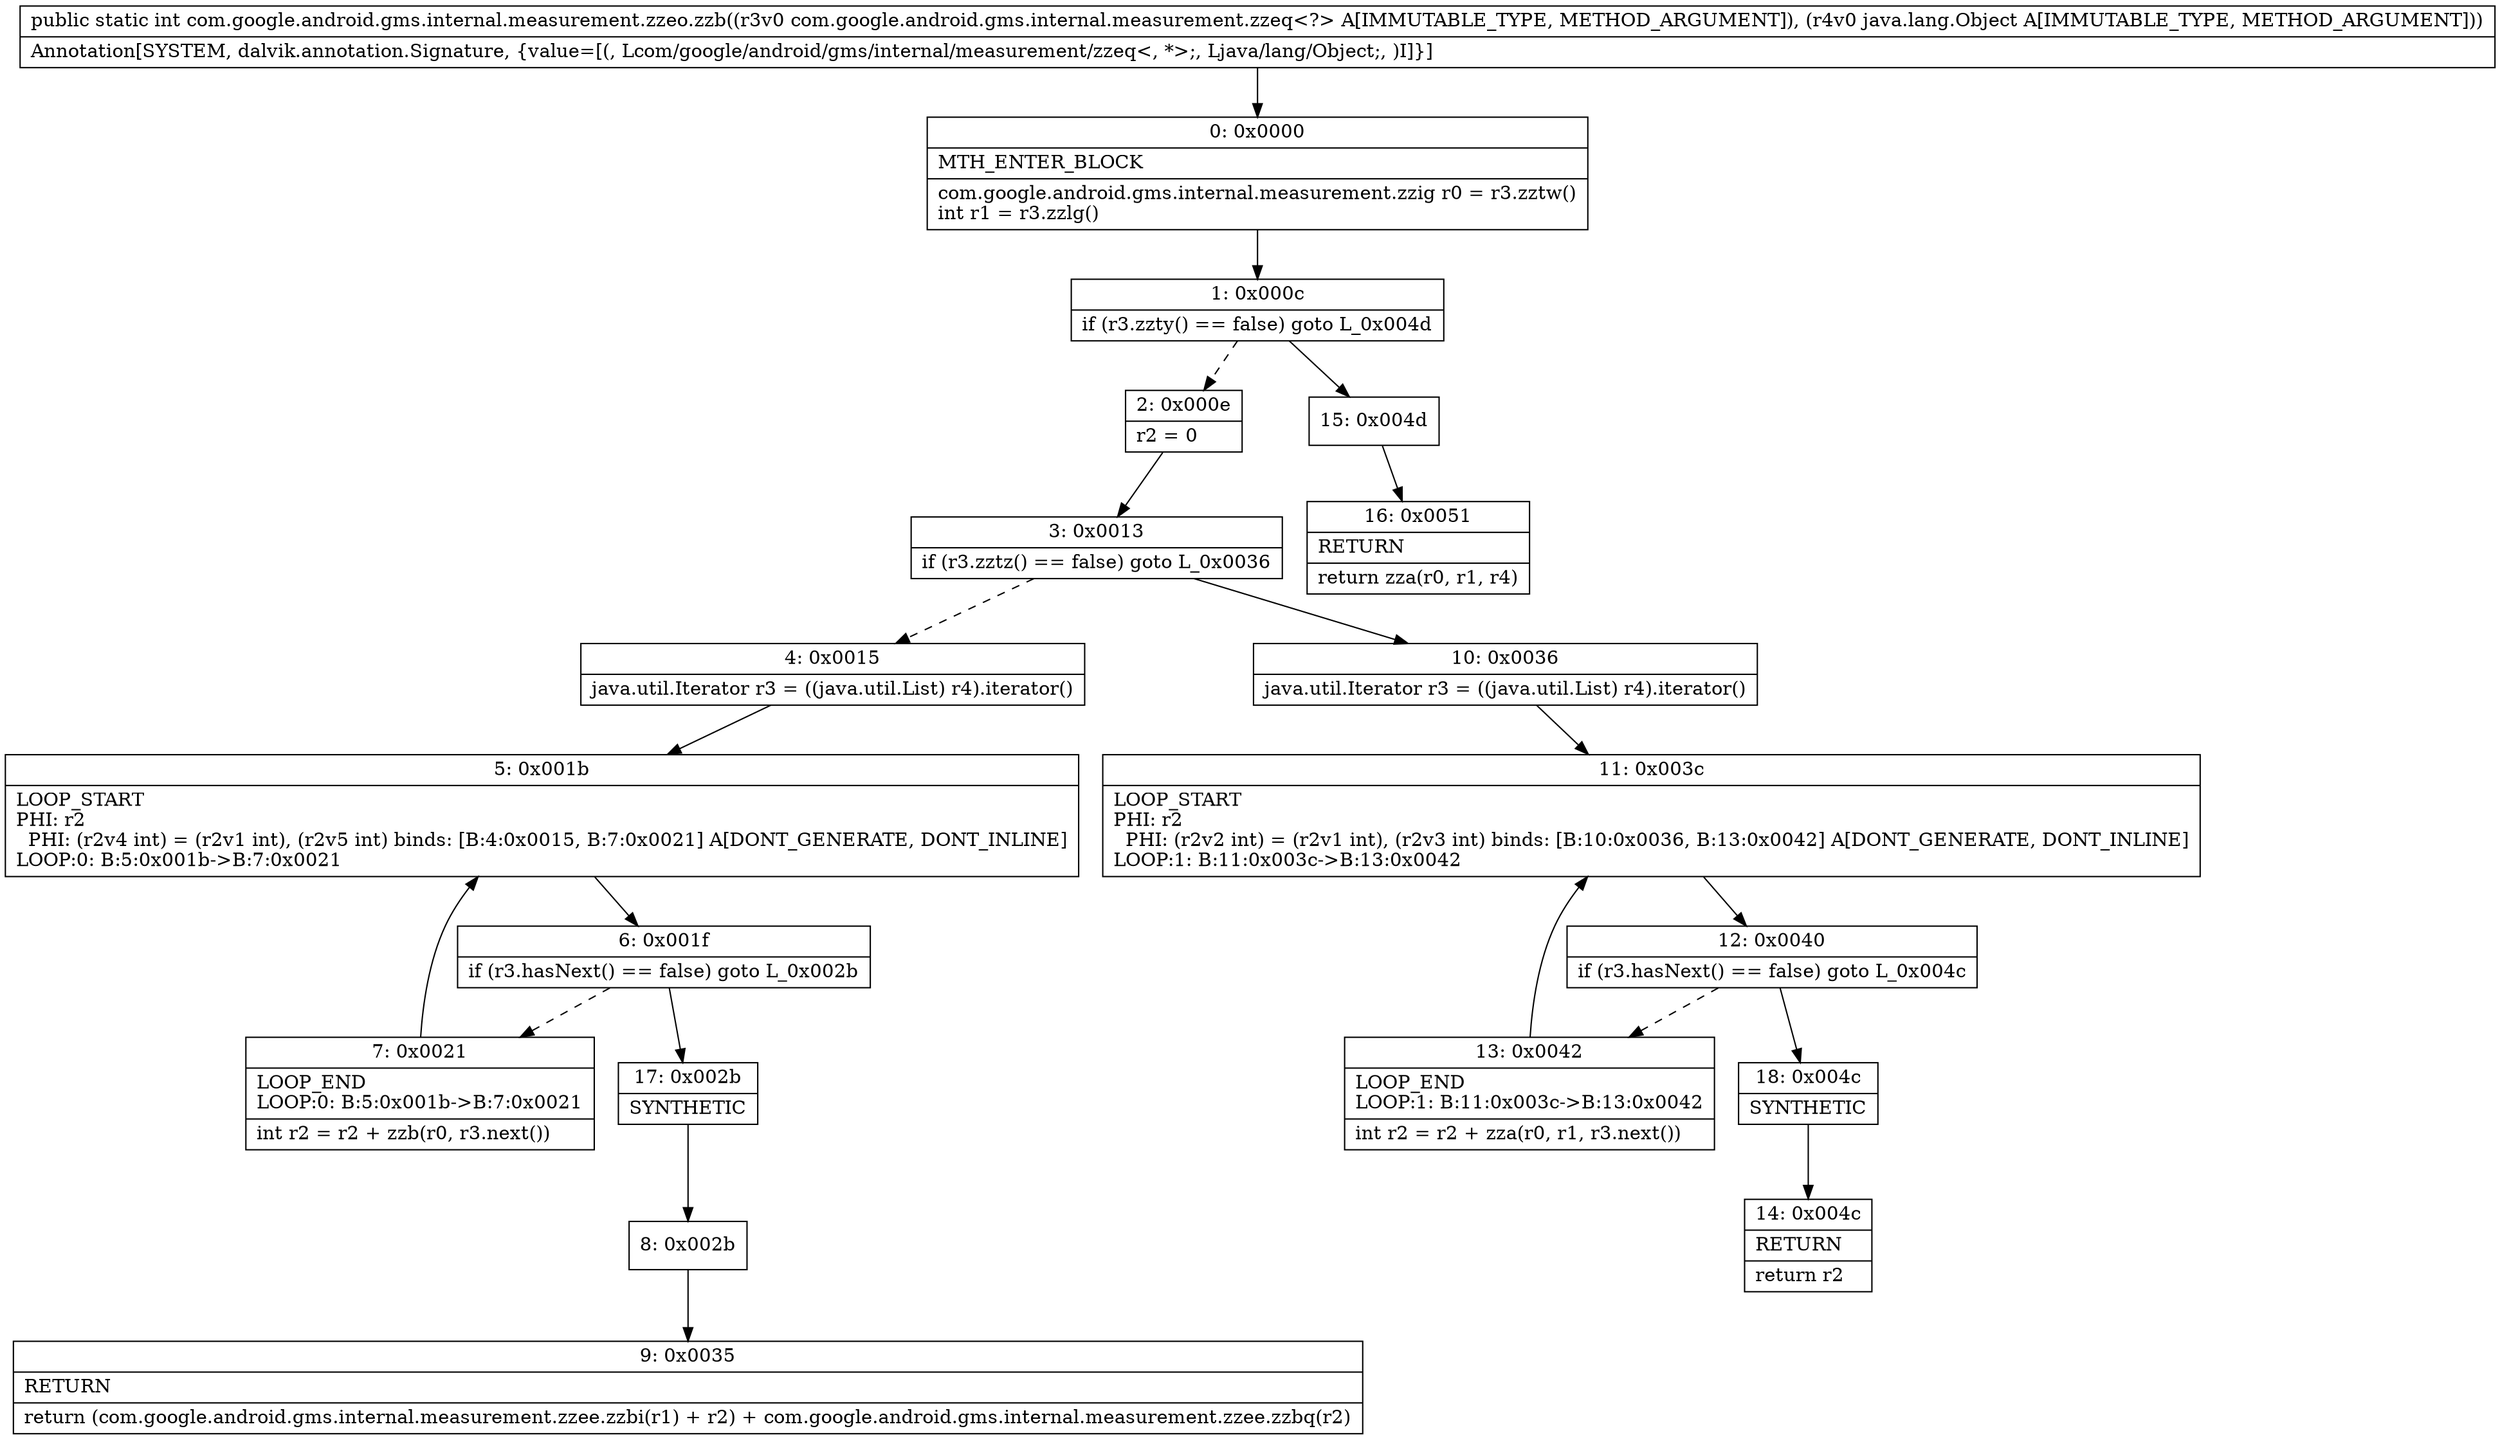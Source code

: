digraph "CFG forcom.google.android.gms.internal.measurement.zzeo.zzb(Lcom\/google\/android\/gms\/internal\/measurement\/zzeq;Ljava\/lang\/Object;)I" {
Node_0 [shape=record,label="{0\:\ 0x0000|MTH_ENTER_BLOCK\l|com.google.android.gms.internal.measurement.zzig r0 = r3.zztw()\lint r1 = r3.zzlg()\l}"];
Node_1 [shape=record,label="{1\:\ 0x000c|if (r3.zzty() == false) goto L_0x004d\l}"];
Node_2 [shape=record,label="{2\:\ 0x000e|r2 = 0\l}"];
Node_3 [shape=record,label="{3\:\ 0x0013|if (r3.zztz() == false) goto L_0x0036\l}"];
Node_4 [shape=record,label="{4\:\ 0x0015|java.util.Iterator r3 = ((java.util.List) r4).iterator()\l}"];
Node_5 [shape=record,label="{5\:\ 0x001b|LOOP_START\lPHI: r2 \l  PHI: (r2v4 int) = (r2v1 int), (r2v5 int) binds: [B:4:0x0015, B:7:0x0021] A[DONT_GENERATE, DONT_INLINE]\lLOOP:0: B:5:0x001b\-\>B:7:0x0021\l}"];
Node_6 [shape=record,label="{6\:\ 0x001f|if (r3.hasNext() == false) goto L_0x002b\l}"];
Node_7 [shape=record,label="{7\:\ 0x0021|LOOP_END\lLOOP:0: B:5:0x001b\-\>B:7:0x0021\l|int r2 = r2 + zzb(r0, r3.next())\l}"];
Node_8 [shape=record,label="{8\:\ 0x002b}"];
Node_9 [shape=record,label="{9\:\ 0x0035|RETURN\l|return (com.google.android.gms.internal.measurement.zzee.zzbi(r1) + r2) + com.google.android.gms.internal.measurement.zzee.zzbq(r2)\l}"];
Node_10 [shape=record,label="{10\:\ 0x0036|java.util.Iterator r3 = ((java.util.List) r4).iterator()\l}"];
Node_11 [shape=record,label="{11\:\ 0x003c|LOOP_START\lPHI: r2 \l  PHI: (r2v2 int) = (r2v1 int), (r2v3 int) binds: [B:10:0x0036, B:13:0x0042] A[DONT_GENERATE, DONT_INLINE]\lLOOP:1: B:11:0x003c\-\>B:13:0x0042\l}"];
Node_12 [shape=record,label="{12\:\ 0x0040|if (r3.hasNext() == false) goto L_0x004c\l}"];
Node_13 [shape=record,label="{13\:\ 0x0042|LOOP_END\lLOOP:1: B:11:0x003c\-\>B:13:0x0042\l|int r2 = r2 + zza(r0, r1, r3.next())\l}"];
Node_14 [shape=record,label="{14\:\ 0x004c|RETURN\l|return r2\l}"];
Node_15 [shape=record,label="{15\:\ 0x004d}"];
Node_16 [shape=record,label="{16\:\ 0x0051|RETURN\l|return zza(r0, r1, r4)\l}"];
Node_17 [shape=record,label="{17\:\ 0x002b|SYNTHETIC\l}"];
Node_18 [shape=record,label="{18\:\ 0x004c|SYNTHETIC\l}"];
MethodNode[shape=record,label="{public static int com.google.android.gms.internal.measurement.zzeo.zzb((r3v0 com.google.android.gms.internal.measurement.zzeq\<?\> A[IMMUTABLE_TYPE, METHOD_ARGUMENT]), (r4v0 java.lang.Object A[IMMUTABLE_TYPE, METHOD_ARGUMENT]))  | Annotation[SYSTEM, dalvik.annotation.Signature, \{value=[(, Lcom\/google\/android\/gms\/internal\/measurement\/zzeq\<, *\>;, Ljava\/lang\/Object;, )I]\}]\l}"];
MethodNode -> Node_0;
Node_0 -> Node_1;
Node_1 -> Node_2[style=dashed];
Node_1 -> Node_15;
Node_2 -> Node_3;
Node_3 -> Node_4[style=dashed];
Node_3 -> Node_10;
Node_4 -> Node_5;
Node_5 -> Node_6;
Node_6 -> Node_7[style=dashed];
Node_6 -> Node_17;
Node_7 -> Node_5;
Node_8 -> Node_9;
Node_10 -> Node_11;
Node_11 -> Node_12;
Node_12 -> Node_13[style=dashed];
Node_12 -> Node_18;
Node_13 -> Node_11;
Node_15 -> Node_16;
Node_17 -> Node_8;
Node_18 -> Node_14;
}

